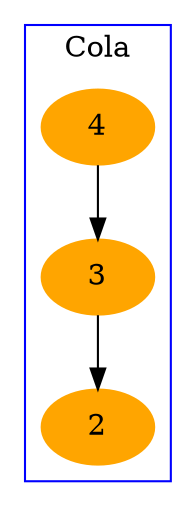 digraph cola{
subgraph cluster_1{
	 node[style=filled,color=orange];
	4->3
	3->2
	2; 
	 label = " Cola " ;
	 color=blue	}
}